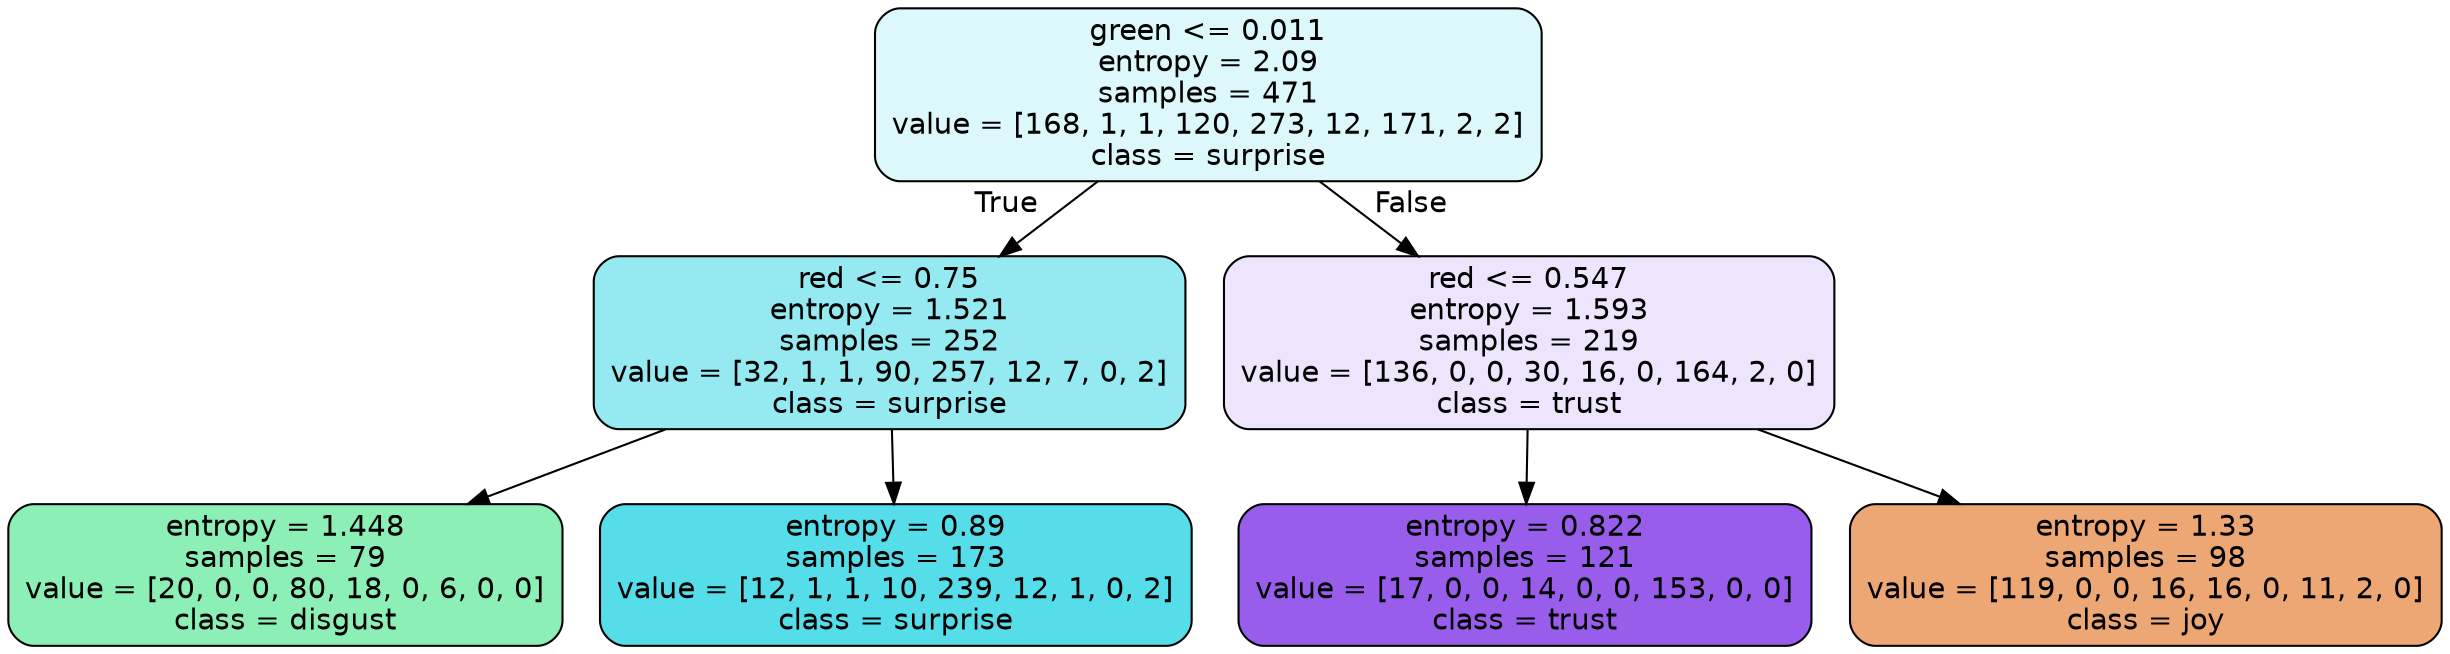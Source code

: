 digraph Tree {
node [shape=box, style="filled, rounded", color="black", fontname=helvetica] ;
edge [fontname=helvetica] ;
0 [label="green <= 0.011\nentropy = 2.09\nsamples = 471\nvalue = [168, 1, 1, 120, 273, 12, 171, 2, 2]\nclass = surprise", fillcolor="#39d7e52d"] ;
1 [label="red <= 0.75\nentropy = 1.521\nsamples = 252\nvalue = [32, 1, 1, 90, 257, 12, 7, 0, 2]\nclass = surprise", fillcolor="#39d7e588"] ;
0 -> 1 [labeldistance=2.5, labelangle=45, headlabel="True"] ;
2 [label="entropy = 1.448\nsamples = 79\nvalue = [20, 0, 0, 80, 18, 0, 6, 0, 0]\nclass = disgust", fillcolor="#39e58193"] ;
1 -> 2 ;
3 [label="entropy = 0.89\nsamples = 173\nvalue = [12, 1, 1, 10, 239, 12, 1, 0, 2]\nclass = surprise", fillcolor="#39d7e5da"] ;
1 -> 3 ;
4 [label="red <= 0.547\nentropy = 1.593\nsamples = 219\nvalue = [136, 0, 0, 30, 16, 0, 164, 2, 0]\nclass = trust", fillcolor="#8139e522"] ;
0 -> 4 [labeldistance=2.5, labelangle=-45, headlabel="False"] ;
5 [label="entropy = 0.822\nsamples = 121\nvalue = [17, 0, 0, 14, 0, 0, 153, 0, 0]\nclass = trust", fillcolor="#8139e5d0"] ;
4 -> 5 ;
6 [label="entropy = 1.33\nsamples = 98\nvalue = [119, 0, 0, 16, 16, 0, 11, 2, 0]\nclass = joy", fillcolor="#e58139b1"] ;
4 -> 6 ;
}